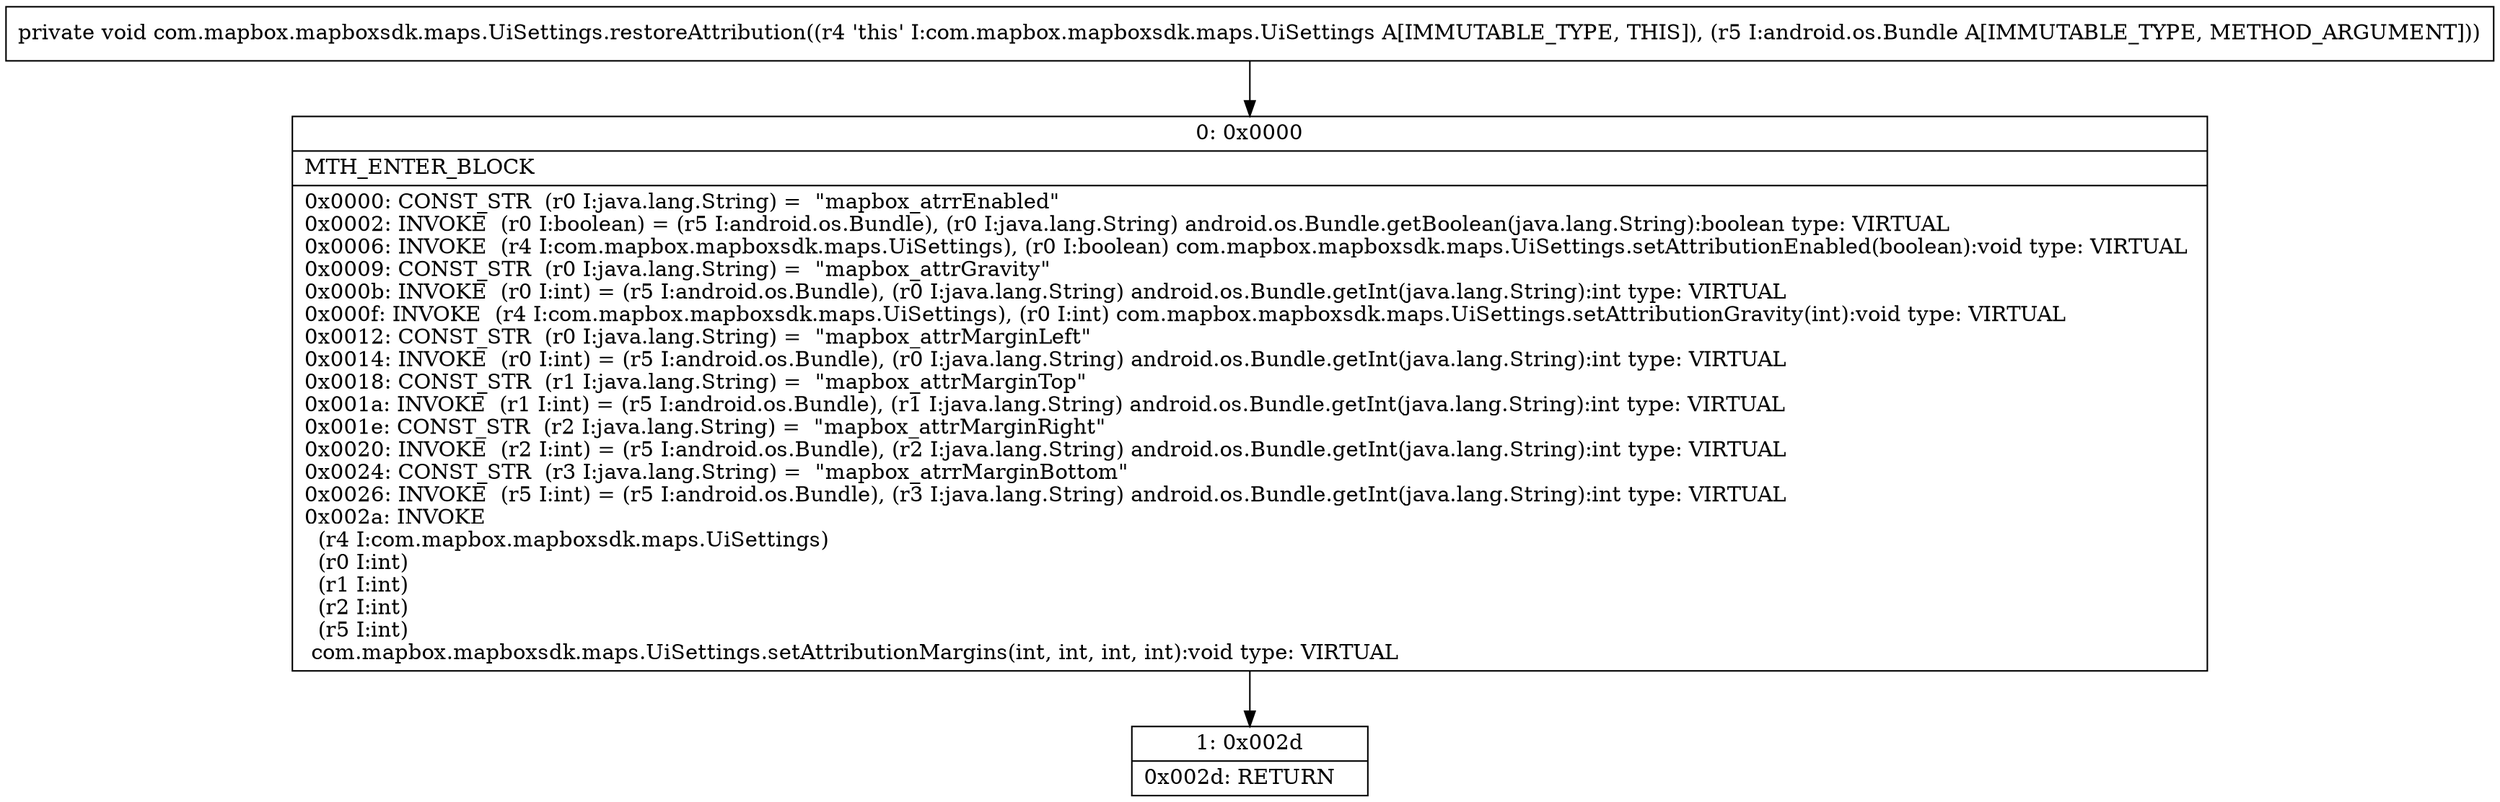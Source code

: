 digraph "CFG forcom.mapbox.mapboxsdk.maps.UiSettings.restoreAttribution(Landroid\/os\/Bundle;)V" {
Node_0 [shape=record,label="{0\:\ 0x0000|MTH_ENTER_BLOCK\l|0x0000: CONST_STR  (r0 I:java.lang.String) =  \"mapbox_atrrEnabled\" \l0x0002: INVOKE  (r0 I:boolean) = (r5 I:android.os.Bundle), (r0 I:java.lang.String) android.os.Bundle.getBoolean(java.lang.String):boolean type: VIRTUAL \l0x0006: INVOKE  (r4 I:com.mapbox.mapboxsdk.maps.UiSettings), (r0 I:boolean) com.mapbox.mapboxsdk.maps.UiSettings.setAttributionEnabled(boolean):void type: VIRTUAL \l0x0009: CONST_STR  (r0 I:java.lang.String) =  \"mapbox_attrGravity\" \l0x000b: INVOKE  (r0 I:int) = (r5 I:android.os.Bundle), (r0 I:java.lang.String) android.os.Bundle.getInt(java.lang.String):int type: VIRTUAL \l0x000f: INVOKE  (r4 I:com.mapbox.mapboxsdk.maps.UiSettings), (r0 I:int) com.mapbox.mapboxsdk.maps.UiSettings.setAttributionGravity(int):void type: VIRTUAL \l0x0012: CONST_STR  (r0 I:java.lang.String) =  \"mapbox_attrMarginLeft\" \l0x0014: INVOKE  (r0 I:int) = (r5 I:android.os.Bundle), (r0 I:java.lang.String) android.os.Bundle.getInt(java.lang.String):int type: VIRTUAL \l0x0018: CONST_STR  (r1 I:java.lang.String) =  \"mapbox_attrMarginTop\" \l0x001a: INVOKE  (r1 I:int) = (r5 I:android.os.Bundle), (r1 I:java.lang.String) android.os.Bundle.getInt(java.lang.String):int type: VIRTUAL \l0x001e: CONST_STR  (r2 I:java.lang.String) =  \"mapbox_attrMarginRight\" \l0x0020: INVOKE  (r2 I:int) = (r5 I:android.os.Bundle), (r2 I:java.lang.String) android.os.Bundle.getInt(java.lang.String):int type: VIRTUAL \l0x0024: CONST_STR  (r3 I:java.lang.String) =  \"mapbox_atrrMarginBottom\" \l0x0026: INVOKE  (r5 I:int) = (r5 I:android.os.Bundle), (r3 I:java.lang.String) android.os.Bundle.getInt(java.lang.String):int type: VIRTUAL \l0x002a: INVOKE  \l  (r4 I:com.mapbox.mapboxsdk.maps.UiSettings)\l  (r0 I:int)\l  (r1 I:int)\l  (r2 I:int)\l  (r5 I:int)\l com.mapbox.mapboxsdk.maps.UiSettings.setAttributionMargins(int, int, int, int):void type: VIRTUAL \l}"];
Node_1 [shape=record,label="{1\:\ 0x002d|0x002d: RETURN   \l}"];
MethodNode[shape=record,label="{private void com.mapbox.mapboxsdk.maps.UiSettings.restoreAttribution((r4 'this' I:com.mapbox.mapboxsdk.maps.UiSettings A[IMMUTABLE_TYPE, THIS]), (r5 I:android.os.Bundle A[IMMUTABLE_TYPE, METHOD_ARGUMENT])) }"];
MethodNode -> Node_0;
Node_0 -> Node_1;
}


